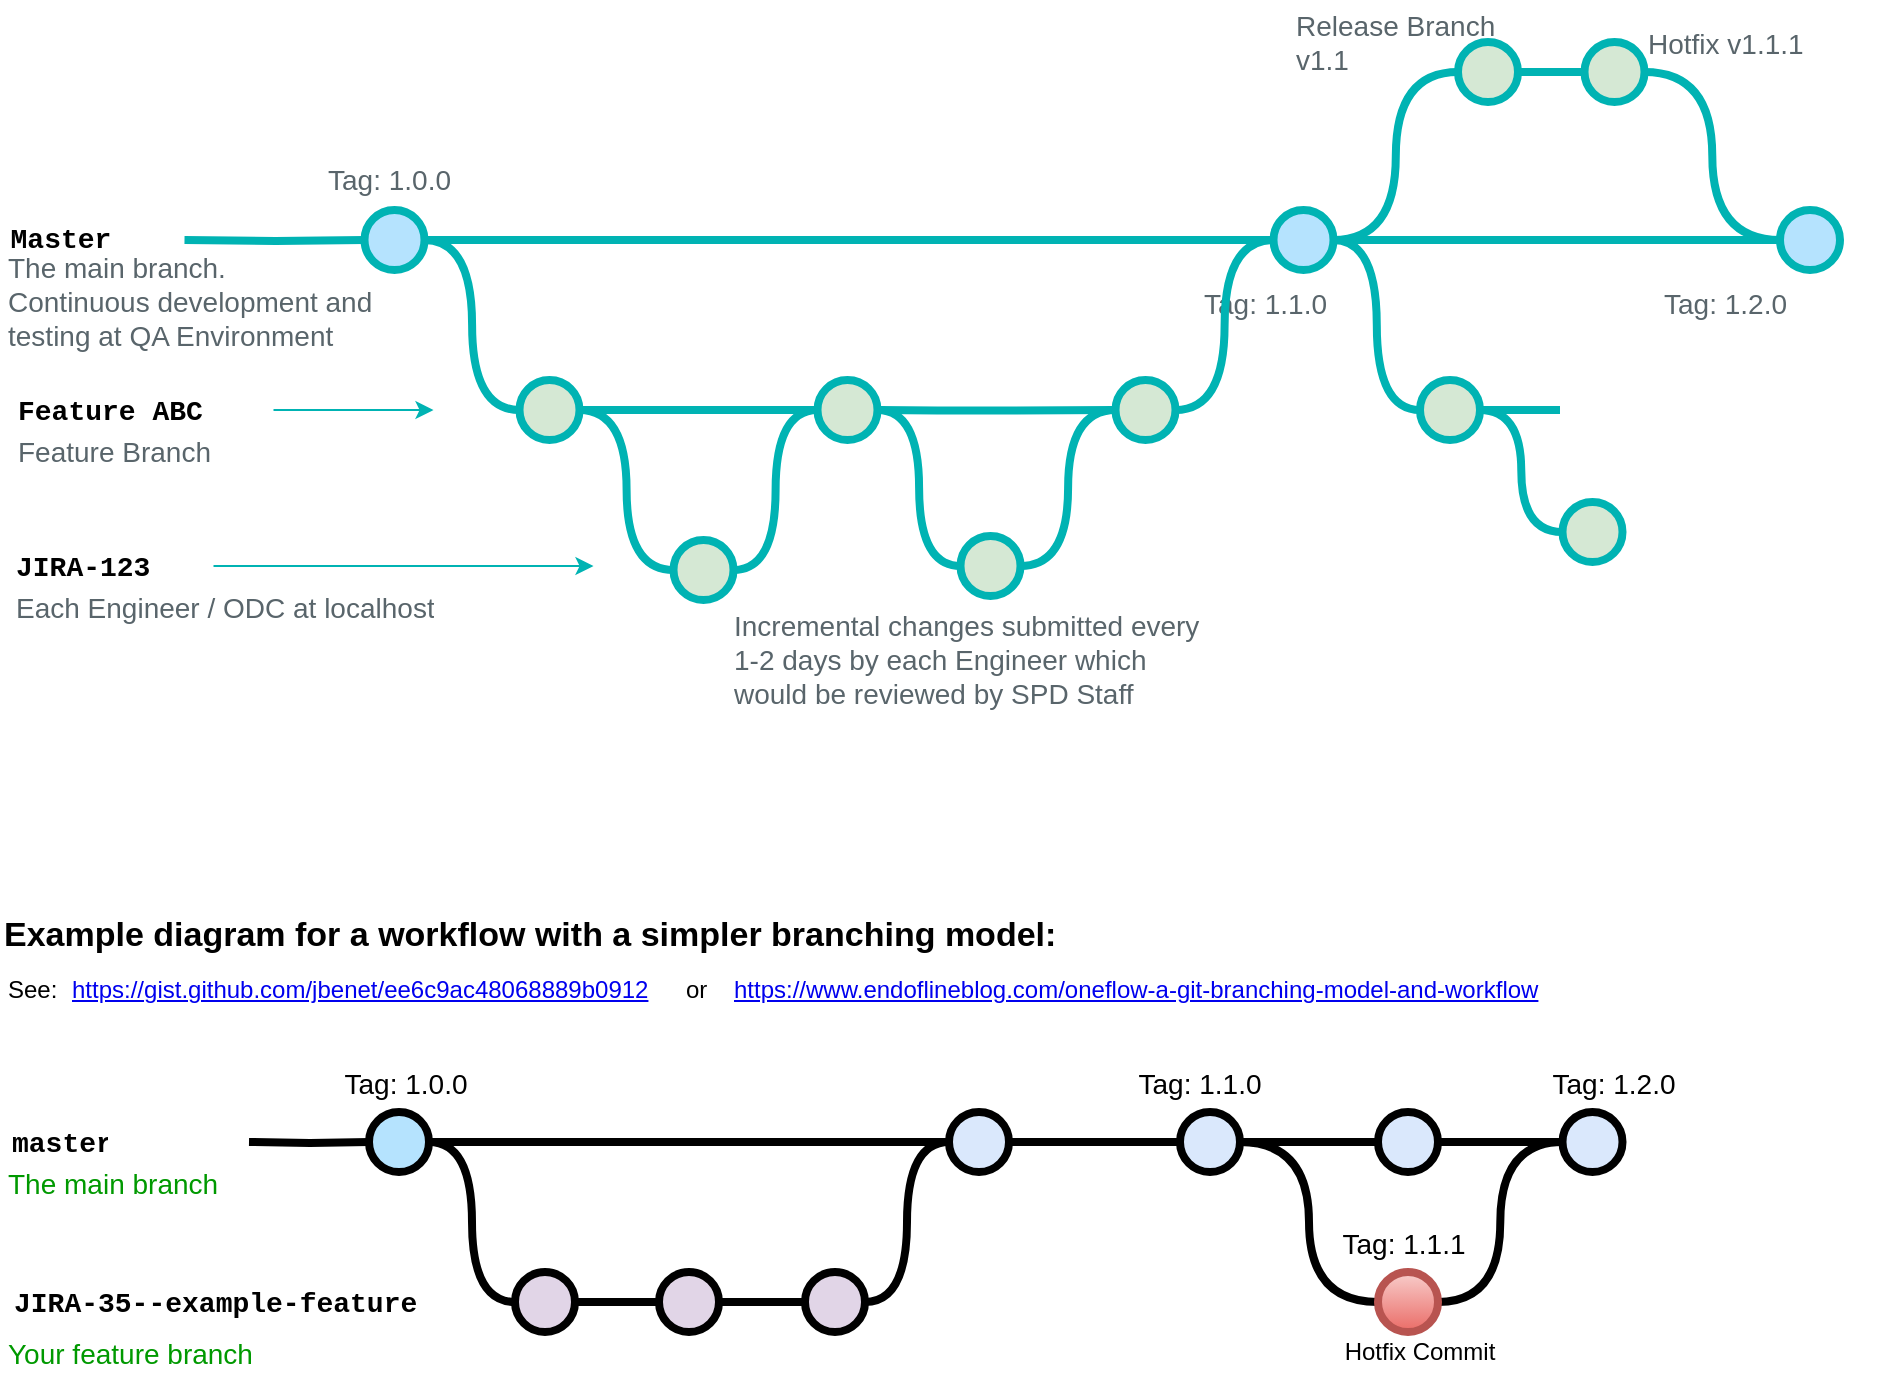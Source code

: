 <mxfile version="13.10.8" type="github"><diagram id="53IQXVl9icCSp_Kw3Ib1" name="Page-1"><mxGraphModel dx="1115" dy="465" grid="1" gridSize="10" guides="1" tooltips="1" connect="1" arrows="1" fold="1" page="1" pageScale="1" pageWidth="1100" pageHeight="850" math="0" shadow="0"><root><mxCell id="0"/><mxCell id="1" parent="0"/><mxCell id="uWUnNED6HEl2aK5fdaIb-8" value="" style="edgeStyle=orthogonalEdgeStyle;rounded=0;html=1;jettySize=auto;orthogonalLoop=1;plain-blue;endArrow=none;endFill=0;strokeWidth=4;strokeColor=#00B3B3;entryX=0;entryY=0.5;entryDx=0;entryDy=0;entryPerimeter=0;" parent="1" source="uWUnNED6HEl2aK5fdaIb-10" target="uWUnNED6HEl2aK5fdaIb-11" edge="1"><mxGeometry x="292.25" y="249" as="geometry"><mxPoint x="452.25" y="249" as="targetPoint"/></mxGeometry></mxCell><mxCell id="uWUnNED6HEl2aK5fdaIb-9" style="edgeStyle=orthogonalEdgeStyle;curved=1;rounded=0;html=1;exitX=1;exitY=0.5;exitPerimeter=0;entryX=0;entryY=0.5;entryPerimeter=0;endArrow=none;endFill=0;jettySize=auto;orthogonalLoop=1;strokeWidth=4;fontSize=15;strokeColor=#00B3B3;" parent="1" source="uWUnNED6HEl2aK5fdaIb-10" target="uWUnNED6HEl2aK5fdaIb-15" edge="1"><mxGeometry relative="1" as="geometry"/></mxCell><mxCell id="uWUnNED6HEl2aK5fdaIb-10" value="" style="verticalLabelPosition=bottom;verticalAlign=top;html=1;strokeWidth=4;shape=mxgraph.flowchart.on-page_reference;plain-blue;gradientColor=none;fillColor=#B5E3Fe;strokeColor=#00B3B3;" parent="1" vertex="1"><mxGeometry x="262.25" y="234" width="30" height="30" as="geometry"/></mxCell><mxCell id="uWUnNED6HEl2aK5fdaIb-80" value="" style="edgeStyle=orthogonalEdgeStyle;curved=1;rounded=0;orthogonalLoop=1;jettySize=auto;html=1;endArrow=none;endFill=0;strokeWidth=4;entryX=0;entryY=0.5;entryDx=0;entryDy=0;entryPerimeter=0;strokeColor=#00B3B3;" parent="1" source="uWUnNED6HEl2aK5fdaIb-11" target="uWUnNED6HEl2aK5fdaIb-109" edge="1"><mxGeometry relative="1" as="geometry"><mxPoint x="734.5" y="249" as="targetPoint"/></mxGeometry></mxCell><mxCell id="uWUnNED6HEl2aK5fdaIb-11" value="" style="verticalLabelPosition=bottom;verticalAlign=top;html=1;strokeWidth=4;shape=mxgraph.flowchart.on-page_reference;plain-blue;gradientColor=none;strokeColor=#00B3B3;fillColor=#B5E3FE;" parent="1" vertex="1"><mxGeometry x="716.75" y="234" width="30" height="30" as="geometry"/></mxCell><mxCell id="uWUnNED6HEl2aK5fdaIb-109" value="" style="verticalLabelPosition=bottom;verticalAlign=top;html=1;strokeWidth=4;shape=mxgraph.flowchart.on-page_reference;plain-blue;gradientColor=none;strokeColor=#00B3B3;fillColor=#B5E3FE;" parent="1" vertex="1"><mxGeometry x="970" y="234" width="30" height="30" as="geometry"/></mxCell><mxCell id="uWUnNED6HEl2aK5fdaIb-12" value="" style="edgeStyle=orthogonalEdgeStyle;rounded=0;html=1;jettySize=auto;orthogonalLoop=1;strokeWidth=4;endArrow=none;endFill=0;strokeColor=#00B3B3;" parent="1" target="uWUnNED6HEl2aK5fdaIb-10" edge="1"><mxGeometry x="192.25" y="249" as="geometry"><mxPoint x="172.25" y="249" as="sourcePoint"/></mxGeometry></mxCell><mxCell id="uWUnNED6HEl2aK5fdaIb-13" value="Master" style="text;html=1;strokeColor=none;fillColor=none;align=center;verticalAlign=middle;whiteSpace=wrap;overflow=hidden;fontSize=14;fontStyle=1;fontFamily=Courier New;" parent="1" vertex="1"><mxGeometry x="80" y="228" width="60.5" height="42" as="geometry"/></mxCell><mxCell id="uWUnNED6HEl2aK5fdaIb-14" style="edgeStyle=orthogonalEdgeStyle;curved=1;rounded=0;html=1;exitX=1;exitY=0.5;exitPerimeter=0;endArrow=none;endFill=0;jettySize=auto;orthogonalLoop=1;strokeWidth=4;fontSize=15;strokeColor=#00B3B3;" parent="1" source="uWUnNED6HEl2aK5fdaIb-15" target="uWUnNED6HEl2aK5fdaIb-17" edge="1"><mxGeometry relative="1" as="geometry"/></mxCell><mxCell id="uWUnNED6HEl2aK5fdaIb-15" value="" style="verticalLabelPosition=bottom;verticalAlign=top;html=1;strokeWidth=4;shape=mxgraph.flowchart.on-page_reference;plain-purple;gradientColor=none;strokeColor=#00B3B3;fillColor=#D5E8D4;" parent="1" vertex="1"><mxGeometry x="339.75" y="319" width="30" height="30" as="geometry"/></mxCell><mxCell id="uWUnNED6HEl2aK5fdaIb-17" value="" style="verticalLabelPosition=bottom;verticalAlign=top;html=1;strokeWidth=4;shape=mxgraph.flowchart.on-page_reference;plain-purple;gradientColor=none;strokeColor=#00B3B3;fillColor=#D5E8D4;" parent="1" vertex="1"><mxGeometry x="488.75" y="319" width="30" height="30" as="geometry"/></mxCell><mxCell id="uWUnNED6HEl2aK5fdaIb-20" value="Feature ABC" style="text;html=1;strokeColor=none;fillColor=none;align=left;verticalAlign=middle;whiteSpace=wrap;overflow=hidden;fontSize=14;fontStyle=1;fontFamily=Courier New;" parent="1" vertex="1"><mxGeometry x="86.75" y="324" width="240" height="20" as="geometry"/></mxCell><mxCell id="uWUnNED6HEl2aK5fdaIb-75" style="edgeStyle=orthogonalEdgeStyle;rounded=0;orthogonalLoop=1;jettySize=auto;html=1;entryX=1;entryY=0.5;entryDx=0;entryDy=0;entryPerimeter=0;endArrow=none;endFill=0;strokeWidth=4;curved=1;strokeColor=#00B3B3;" parent="1" source="uWUnNED6HEl2aK5fdaIb-69" target="uWUnNED6HEl2aK5fdaIb-15" edge="1"><mxGeometry relative="1" as="geometry"/></mxCell><mxCell id="uWUnNED6HEl2aK5fdaIb-69" value="" style="verticalLabelPosition=bottom;verticalAlign=top;html=1;strokeWidth=4;shape=mxgraph.flowchart.on-page_reference;plain-purple;gradientColor=none;strokeColor=#00B3B3;fillColor=#D5E8D4;" parent="1" vertex="1"><mxGeometry x="416.75" y="399" width="30" height="30" as="geometry"/></mxCell><mxCell id="uWUnNED6HEl2aK5fdaIb-76" value="JIRA-123" style="text;html=1;strokeColor=none;fillColor=none;align=left;verticalAlign=middle;whiteSpace=wrap;overflow=hidden;fontSize=14;fontStyle=1;fontFamily=Courier New;" parent="1" vertex="1"><mxGeometry x="85.75" y="402" width="91" height="20" as="geometry"/></mxCell><mxCell id="uWUnNED6HEl2aK5fdaIb-87" value="Each Engineer / ODC at localhost" style="text;html=1;strokeColor=none;fillColor=none;align=left;verticalAlign=middle;whiteSpace=wrap;overflow=hidden;fontSize=14;fontStyle=0;fontColor=#59656B;" parent="1" vertex="1"><mxGeometry x="85.75" y="422" width="240" height="20" as="geometry"/></mxCell><mxCell id="uWUnNED6HEl2aK5fdaIb-89" value="Feature Branch" style="text;html=1;strokeColor=none;fillColor=none;align=left;verticalAlign=middle;whiteSpace=wrap;overflow=hidden;fontSize=14;fontStyle=0;fontColor=#59656B;" parent="1" vertex="1"><mxGeometry x="86.75" y="344" width="240" height="20" as="geometry"/></mxCell><mxCell id="uWUnNED6HEl2aK5fdaIb-90" value="The main branch. &lt;br&gt;Continuous development and testing at QA Environment" style="text;html=1;strokeColor=none;fillColor=none;align=left;verticalAlign=middle;whiteSpace=wrap;overflow=hidden;fontSize=14;fontStyle=0;fontColor=#59656B;" parent="1" vertex="1"><mxGeometry x="82.25" y="249" width="187.75" height="62" as="geometry"/></mxCell><mxCell id="uWUnNED6HEl2aK5fdaIb-92" value="" style="endArrow=classic;html=1;strokeWidth=1;fontFamily=Courier New;fontColor=#009900;strokeColor=#00B3B3;" parent="1" edge="1"><mxGeometry width="50" height="50" relative="1" as="geometry"><mxPoint x="186.75" y="412" as="sourcePoint"/><mxPoint x="376.75" y="412" as="targetPoint"/></mxGeometry></mxCell><mxCell id="uWUnNED6HEl2aK5fdaIb-93" value="" style="endArrow=classic;html=1;strokeWidth=1;fontFamily=Courier New;fontColor=#009900;strokeColor=#00B3B3;" parent="1" edge="1"><mxGeometry width="50" height="50" relative="1" as="geometry"><mxPoint x="216.75" y="334" as="sourcePoint"/><mxPoint x="296.75" y="334" as="targetPoint"/></mxGeometry></mxCell><mxCell id="uWUnNED6HEl2aK5fdaIb-101" value="Tag: 1.1.0" style="text;html=1;strokeColor=none;fillColor=none;align=left;verticalAlign=middle;whiteSpace=wrap;overflow=hidden;fontSize=14;fontStyle=0;fontColor=#59656B;" parent="1" vertex="1"><mxGeometry x="680" y="270" width="110" height="20" as="geometry"/></mxCell><mxCell id="uWUnNED6HEl2aK5fdaIb-103" value="Tag: 1.0.0" style="text;html=1;strokeColor=none;fillColor=none;align=left;verticalAlign=middle;whiteSpace=wrap;overflow=hidden;fontSize=14;fontStyle=0;fontColor=#59656B;" parent="1" vertex="1"><mxGeometry x="242.25" y="208" width="70" height="20" as="geometry"/></mxCell><mxCell id="uWUnNED6HEl2aK5fdaIb-116" value="Hotfix v1.1.1" style="text;html=1;strokeColor=none;fillColor=none;align=left;verticalAlign=middle;whiteSpace=wrap;overflow=hidden;fontSize=14;fontStyle=0;fontColor=#59656B;" parent="1" vertex="1"><mxGeometry x="902.25" y="140" width="107.75" height="20" as="geometry"/></mxCell><UserObject label="Example diagram for a workflow with a simpler branching model:" link="https://nvie.com/posts/a-successful-git-branching-model/" id="9hBKPDzoitwpIBdzFDQ7-6"><mxCell style="text;whiteSpace=wrap;html=1;fontStyle=1;fontSize=17;" parent="1" vertex="1"><mxGeometry x="80" y="580" width="542.25" height="30" as="geometry"/></mxCell></UserObject><UserObject label="&lt;a href=&quot;https://gist.github.com/jbenet/ee6c9ac48068889b0912&quot;&gt;https://gist.github.com/jbenet/ee6c9ac48068889b0912&lt;/a&gt;" link="https://gist.github.com/jbenet/ee6c9ac48068889b0912" id="9hBKPDzoitwpIBdzFDQ7-8"><mxCell style="text;whiteSpace=wrap;html=1;" parent="1" vertex="1"><mxGeometry x="114.25" y="610" width="298" height="20" as="geometry"/></mxCell></UserObject><UserObject label="See:" link="https://nvie.com/posts/a-successful-git-branching-model/" id="9hBKPDzoitwpIBdzFDQ7-10"><mxCell style="text;whiteSpace=wrap;html=1;" parent="1" vertex="1"><mxGeometry x="81.5" y="610" width="32.75" height="20" as="geometry"/></mxCell></UserObject><mxCell id="9hBKPDzoitwpIBdzFDQ7-23" value="" style="edgeStyle=orthogonalEdgeStyle;rounded=0;html=1;jettySize=auto;orthogonalLoop=1;plain-blue;endArrow=none;endFill=0;strokeWidth=4;strokeColor=#000000;" parent="1" source="9hBKPDzoitwpIBdzFDQ7-25" target="9hBKPDzoitwpIBdzFDQ7-26" edge="1"><mxGeometry x="294.5" y="700" as="geometry"/></mxCell><mxCell id="9hBKPDzoitwpIBdzFDQ7-24" style="edgeStyle=orthogonalEdgeStyle;curved=1;rounded=0;html=1;exitX=1;exitY=0.5;exitPerimeter=0;entryX=0;entryY=0.5;entryPerimeter=0;endArrow=none;endFill=0;jettySize=auto;orthogonalLoop=1;strokeWidth=4;fontSize=15;" parent="1" source="9hBKPDzoitwpIBdzFDQ7-25" target="9hBKPDzoitwpIBdzFDQ7-30" edge="1"><mxGeometry relative="1" as="geometry"/></mxCell><mxCell id="9hBKPDzoitwpIBdzFDQ7-25" value="" style="verticalLabelPosition=bottom;verticalAlign=top;html=1;strokeWidth=4;shape=mxgraph.flowchart.on-page_reference;plain-blue;gradientColor=none;fillColor=#B5E3Fe;strokeColor=#000000;" parent="1" vertex="1"><mxGeometry x="264.5" y="685" width="30" height="30" as="geometry"/></mxCell><mxCell id="9hBKPDzoitwpIBdzFDQ7-41" value="" style="edgeStyle=orthogonalEdgeStyle;curved=1;rounded=0;orthogonalLoop=1;jettySize=auto;html=1;endArrow=none;endFill=0;strokeWidth=4;fontFamily=Courier New;fontSize=16;" parent="1" source="9hBKPDzoitwpIBdzFDQ7-26" target="9hBKPDzoitwpIBdzFDQ7-40" edge="1"><mxGeometry relative="1" as="geometry"/></mxCell><mxCell id="9hBKPDzoitwpIBdzFDQ7-26" value="" style="verticalLabelPosition=bottom;verticalAlign=top;html=1;strokeWidth=4;shape=mxgraph.flowchart.on-page_reference;plain-blue;gradientColor=none;strokeColor=#000000;" parent="1" vertex="1"><mxGeometry x="554.5" y="685" width="30" height="30" as="geometry"/></mxCell><mxCell id="9hBKPDzoitwpIBdzFDQ7-43" value="" style="edgeStyle=orthogonalEdgeStyle;curved=1;rounded=0;orthogonalLoop=1;jettySize=auto;html=1;endArrow=none;endFill=0;strokeWidth=4;fontFamily=Courier New;fontSize=16;" parent="1" source="9hBKPDzoitwpIBdzFDQ7-40" target="9hBKPDzoitwpIBdzFDQ7-42" edge="1"><mxGeometry relative="1" as="geometry"/></mxCell><mxCell id="9hBKPDzoitwpIBdzFDQ7-52" value="" style="edgeStyle=orthogonalEdgeStyle;curved=1;rounded=0;orthogonalLoop=1;jettySize=auto;html=1;endArrow=none;endFill=0;strokeWidth=4;fontFamily=Courier New;fontSize=16;entryX=0;entryY=0.5;entryDx=0;entryDy=0;entryPerimeter=0;" parent="1" source="9hBKPDzoitwpIBdzFDQ7-40" target="9hBKPDzoitwpIBdzFDQ7-50" edge="1"><mxGeometry relative="1" as="geometry"><mxPoint x="679.5" y="795" as="targetPoint"/></mxGeometry></mxCell><mxCell id="9hBKPDzoitwpIBdzFDQ7-40" value="" style="verticalLabelPosition=bottom;verticalAlign=top;html=1;strokeWidth=4;shape=mxgraph.flowchart.on-page_reference;plain-blue;gradientColor=none;strokeColor=#000000;" parent="1" vertex="1"><mxGeometry x="670" y="685" width="30" height="30" as="geometry"/></mxCell><mxCell id="9hBKPDzoitwpIBdzFDQ7-56" value="" style="edgeStyle=orthogonalEdgeStyle;curved=1;rounded=0;orthogonalLoop=1;jettySize=auto;html=1;endArrow=none;endFill=0;strokeWidth=4;fontFamily=Courier New;fontSize=16;" parent="1" source="9hBKPDzoitwpIBdzFDQ7-42" target="9hBKPDzoitwpIBdzFDQ7-55" edge="1"><mxGeometry relative="1" as="geometry"/></mxCell><mxCell id="9hBKPDzoitwpIBdzFDQ7-42" value="" style="verticalLabelPosition=bottom;verticalAlign=top;html=1;strokeWidth=4;shape=mxgraph.flowchart.on-page_reference;plain-blue;gradientColor=none;strokeColor=#000000;" parent="1" vertex="1"><mxGeometry x="769" y="685" width="30" height="30" as="geometry"/></mxCell><mxCell id="9hBKPDzoitwpIBdzFDQ7-55" value="" style="verticalLabelPosition=bottom;verticalAlign=top;html=1;strokeWidth=4;shape=mxgraph.flowchart.on-page_reference;plain-blue;gradientColor=none;strokeColor=#000000;" parent="1" vertex="1"><mxGeometry x="861.25" y="685" width="30" height="30" as="geometry"/></mxCell><mxCell id="9hBKPDzoitwpIBdzFDQ7-27" value="" style="edgeStyle=orthogonalEdgeStyle;rounded=0;html=1;jettySize=auto;orthogonalLoop=1;strokeWidth=4;endArrow=none;endFill=0;" parent="1" target="9hBKPDzoitwpIBdzFDQ7-25" edge="1"><mxGeometry x="194.5" y="700" as="geometry"><mxPoint x="204.5" y="700" as="sourcePoint"/></mxGeometry></mxCell><mxCell id="9hBKPDzoitwpIBdzFDQ7-28" value="master" style="text;html=1;strokeColor=none;fillColor=none;align=center;verticalAlign=middle;whiteSpace=wrap;overflow=hidden;fontSize=14;fontStyle=1;fontFamily=Courier New;" parent="1" vertex="1"><mxGeometry x="84.5" y="690" width="50" height="20" as="geometry"/></mxCell><mxCell id="9hBKPDzoitwpIBdzFDQ7-29" style="edgeStyle=orthogonalEdgeStyle;curved=1;rounded=0;html=1;exitX=1;exitY=0.5;exitPerimeter=0;entryX=0;entryY=0.5;entryPerimeter=0;endArrow=none;endFill=0;jettySize=auto;orthogonalLoop=1;strokeWidth=4;fontSize=15;" parent="1" source="9hBKPDzoitwpIBdzFDQ7-30" target="9hBKPDzoitwpIBdzFDQ7-32" edge="1"><mxGeometry relative="1" as="geometry"/></mxCell><mxCell id="9hBKPDzoitwpIBdzFDQ7-30" value="" style="verticalLabelPosition=bottom;verticalAlign=top;html=1;strokeWidth=4;shape=mxgraph.flowchart.on-page_reference;plain-purple;gradientColor=none;strokeColor=#000000;" parent="1" vertex="1"><mxGeometry x="337.5" y="765" width="30" height="30" as="geometry"/></mxCell><mxCell id="9hBKPDzoitwpIBdzFDQ7-31" style="edgeStyle=orthogonalEdgeStyle;curved=1;rounded=0;html=1;exitX=1;exitY=0.5;exitPerimeter=0;entryX=0;entryY=0.5;entryPerimeter=0;endArrow=none;endFill=0;jettySize=auto;orthogonalLoop=1;strokeWidth=4;fontSize=15;" parent="1" source="9hBKPDzoitwpIBdzFDQ7-32" target="9hBKPDzoitwpIBdzFDQ7-34" edge="1"><mxGeometry relative="1" as="geometry"/></mxCell><mxCell id="9hBKPDzoitwpIBdzFDQ7-32" value="" style="verticalLabelPosition=bottom;verticalAlign=top;html=1;strokeWidth=4;shape=mxgraph.flowchart.on-page_reference;plain-purple;gradientColor=none;strokeColor=#000000;" parent="1" vertex="1"><mxGeometry x="409.5" y="765" width="30" height="30" as="geometry"/></mxCell><mxCell id="9hBKPDzoitwpIBdzFDQ7-33" style="edgeStyle=orthogonalEdgeStyle;curved=1;rounded=0;html=1;exitX=1;exitY=0.5;exitPerimeter=0;entryX=0;entryY=0.5;entryPerimeter=0;endArrow=none;endFill=0;jettySize=auto;orthogonalLoop=1;strokeWidth=4;fontSize=15;" parent="1" source="9hBKPDzoitwpIBdzFDQ7-34" target="9hBKPDzoitwpIBdzFDQ7-26" edge="1"><mxGeometry relative="1" as="geometry"/></mxCell><mxCell id="9hBKPDzoitwpIBdzFDQ7-34" value="" style="verticalLabelPosition=bottom;verticalAlign=top;html=1;strokeWidth=4;shape=mxgraph.flowchart.on-page_reference;plain-purple;gradientColor=none;strokeColor=#000000;" parent="1" vertex="1"><mxGeometry x="482.5" y="765" width="30" height="30" as="geometry"/></mxCell><mxCell id="9hBKPDzoitwpIBdzFDQ7-35" value="JIRA-35--example-feature" style="text;html=1;strokeColor=none;fillColor=none;align=left;verticalAlign=middle;whiteSpace=wrap;overflow=hidden;fontSize=14;fontStyle=1;fontFamily=Courier New;" parent="1" vertex="1"><mxGeometry x="84.5" y="770" width="240" height="20" as="geometry"/></mxCell><mxCell id="9hBKPDzoitwpIBdzFDQ7-37" value="The main branch&lt;br&gt;" style="text;html=1;strokeColor=none;fillColor=none;align=left;verticalAlign=middle;whiteSpace=wrap;overflow=hidden;fontSize=14;fontStyle=0;fontColor=#009900;" parent="1" vertex="1"><mxGeometry x="82.25" y="710" width="132.25" height="20" as="geometry"/></mxCell><mxCell id="9hBKPDzoitwpIBdzFDQ7-38" value="Your feature branch" style="text;html=1;strokeColor=none;fillColor=none;align=left;verticalAlign=middle;whiteSpace=wrap;overflow=hidden;fontSize=14;fontStyle=0;fontColor=#009900;" parent="1" vertex="1"><mxGeometry x="82.25" y="795" width="202.25" height="20" as="geometry"/></mxCell><mxCell id="9hBKPDzoitwpIBdzFDQ7-39" value="Tag: 1.0.0" style="text;html=1;strokeColor=none;fillColor=none;align=center;verticalAlign=middle;whiteSpace=wrap;overflow=hidden;fontSize=14;" parent="1" vertex="1"><mxGeometry x="248.38" y="660" width="70" height="20" as="geometry"/></mxCell><mxCell id="9hBKPDzoitwpIBdzFDQ7-44" value="Tag: 1.1.0" style="text;html=1;strokeColor=none;fillColor=none;align=center;verticalAlign=middle;whiteSpace=wrap;overflow=hidden;fontSize=14;" parent="1" vertex="1"><mxGeometry x="644.5" y="660" width="70" height="20" as="geometry"/></mxCell><UserObject label="&lt;a href=&quot;https://www.endoflineblog.com/oneflow-a-git-branching-model-and-workflow&quot;&gt;https://www.endoflineblog.com/oneflow-a-git-branching-model-and-workflow&lt;/a&gt;" link="https://www.endoflineblog.com/oneflow-a-git-branching-model-and-workflow" id="9hBKPDzoitwpIBdzFDQ7-45"><mxCell style="text;whiteSpace=wrap;html=1;" parent="1" vertex="1"><mxGeometry x="444.5" y="610" width="413.75" height="20" as="geometry"/></mxCell></UserObject><UserObject label="or" link="https://nvie.com/posts/a-successful-git-branching-model/" id="9hBKPDzoitwpIBdzFDQ7-46"><mxCell style="text;whiteSpace=wrap;html=1;" parent="1" vertex="1"><mxGeometry x="420.62" y="610" width="11.63" height="20" as="geometry"/></mxCell></UserObject><mxCell id="9hBKPDzoitwpIBdzFDQ7-54" value="" style="edgeStyle=orthogonalEdgeStyle;curved=1;rounded=0;orthogonalLoop=1;jettySize=auto;html=1;endArrow=none;endFill=0;strokeWidth=4;fontFamily=Courier New;fontSize=16;entryX=0;entryY=0.5;entryDx=0;entryDy=0;entryPerimeter=0;" parent="1" source="9hBKPDzoitwpIBdzFDQ7-50" target="9hBKPDzoitwpIBdzFDQ7-55" edge="1"><mxGeometry relative="1" as="geometry"><mxPoint x="892.25" y="780" as="targetPoint"/></mxGeometry></mxCell><mxCell id="9hBKPDzoitwpIBdzFDQ7-50" value="" style="verticalLabelPosition=bottom;verticalAlign=top;html=1;strokeWidth=4;shape=mxgraph.flowchart.on-page_reference;plain-blue;gradientColor=#EA6B66;strokeColor=#B85450;fillColor=#F8CECC;" parent="1" vertex="1"><mxGeometry x="769" y="765" width="30" height="30" as="geometry"/></mxCell><mxCell id="9hBKPDzoitwpIBdzFDQ7-58" value="Hotfix Commit" style="text;html=1;strokeColor=none;fillColor=none;align=center;verticalAlign=middle;whiteSpace=wrap;overflow=hidden;" parent="1" vertex="1"><mxGeometry x="749.5" y="790" width="80" height="30" as="geometry"/></mxCell><mxCell id="9hBKPDzoitwpIBdzFDQ7-59" value="Tag: 1.1.1" style="text;html=1;strokeColor=none;fillColor=none;align=center;verticalAlign=middle;whiteSpace=wrap;overflow=hidden;fontSize=14;" parent="1" vertex="1"><mxGeometry x="746.75" y="740" width="70" height="20" as="geometry"/></mxCell><mxCell id="9hBKPDzoitwpIBdzFDQ7-60" value="Tag: 1.2.0" style="text;html=1;strokeColor=none;fillColor=none;align=center;verticalAlign=middle;whiteSpace=wrap;overflow=hidden;fontSize=14;" parent="1" vertex="1"><mxGeometry x="852.25" y="660" width="70" height="20" as="geometry"/></mxCell><mxCell id="82bYo6mPeNaumZ9B73W6-1" style="edgeStyle=orthogonalEdgeStyle;rounded=0;orthogonalLoop=1;jettySize=auto;html=1;entryX=0;entryY=0.5;entryDx=0;entryDy=0;entryPerimeter=0;endArrow=none;endFill=0;strokeWidth=4;curved=1;exitX=1;exitY=0.5;exitDx=0;exitDy=0;exitPerimeter=0;strokeColor=#00B3B3;" parent="1" source="uWUnNED6HEl2aK5fdaIb-69" target="uWUnNED6HEl2aK5fdaIb-17" edge="1"><mxGeometry relative="1" as="geometry"><mxPoint x="447" y="408" as="sourcePoint"/><mxPoint x="379.75" y="344" as="targetPoint"/></mxGeometry></mxCell><mxCell id="82bYo6mPeNaumZ9B73W6-2" style="edgeStyle=orthogonalEdgeStyle;rounded=0;orthogonalLoop=1;jettySize=auto;html=1;endArrow=none;endFill=0;strokeWidth=4;curved=1;entryX=1;entryY=0.5;entryDx=0;entryDy=0;entryPerimeter=0;strokeColor=#00B3B3;" parent="1" source="82bYo6mPeNaumZ9B73W6-3" target="uWUnNED6HEl2aK5fdaIb-17" edge="1"><mxGeometry relative="1" as="geometry"><mxPoint x="550" y="358" as="targetPoint"/></mxGeometry></mxCell><mxCell id="82bYo6mPeNaumZ9B73W6-3" value="" style="verticalLabelPosition=bottom;verticalAlign=top;html=1;strokeWidth=4;shape=mxgraph.flowchart.on-page_reference;plain-purple;gradientColor=none;strokeColor=#00B3B3;fillColor=#D5E8D4;" parent="1" vertex="1"><mxGeometry x="560.25" y="397" width="30" height="30" as="geometry"/></mxCell><mxCell id="82bYo6mPeNaumZ9B73W6-4" style="edgeStyle=orthogonalEdgeStyle;rounded=0;orthogonalLoop=1;jettySize=auto;html=1;entryX=0;entryY=0.5;entryDx=0;entryDy=0;entryPerimeter=0;endArrow=none;endFill=0;strokeWidth=4;curved=1;exitX=1;exitY=0.5;exitDx=0;exitDy=0;exitPerimeter=0;strokeColor=#00B3B3;" parent="1" source="82bYo6mPeNaumZ9B73W6-3" target="82bYo6mPeNaumZ9B73W6-6" edge="1"><mxGeometry relative="1" as="geometry"><mxPoint x="602.7" y="408" as="sourcePoint"/><mxPoint x="644.45" y="334" as="targetPoint"/></mxGeometry></mxCell><mxCell id="82bYo6mPeNaumZ9B73W6-5" style="edgeStyle=orthogonalEdgeStyle;curved=1;rounded=0;html=1;exitX=1;exitY=0.5;exitPerimeter=0;endArrow=none;endFill=0;jettySize=auto;orthogonalLoop=1;strokeWidth=4;fontSize=15;strokeColor=#00B3B3;" parent="1" target="82bYo6mPeNaumZ9B73W6-6" edge="1"><mxGeometry relative="1" as="geometry"><mxPoint x="518.75" y="334" as="sourcePoint"/></mxGeometry></mxCell><mxCell id="82bYo6mPeNaumZ9B73W6-6" value="" style="verticalLabelPosition=bottom;verticalAlign=top;html=1;strokeWidth=4;shape=mxgraph.flowchart.on-page_reference;plain-purple;gradientColor=none;strokeColor=#00B3B3;fillColor=#D5E8D4;" parent="1" vertex="1"><mxGeometry x="637.75" y="319" width="30" height="30" as="geometry"/></mxCell><mxCell id="82bYo6mPeNaumZ9B73W6-7" value="&lt;span style=&quot;text-align: center&quot;&gt;Incremental changes submitted every 1-2 days by each Engineer which would be reviewed by SPD Staff&lt;br&gt;&lt;/span&gt;" style="text;html=1;strokeColor=none;fillColor=none;align=left;verticalAlign=middle;whiteSpace=wrap;overflow=hidden;fontSize=14;fontStyle=0;fontColor=#59656B;" parent="1" vertex="1"><mxGeometry x="444.5" y="418" width="235.5" height="81" as="geometry"/></mxCell><mxCell id="82bYo6mPeNaumZ9B73W6-8" style="edgeStyle=orthogonalEdgeStyle;rounded=0;orthogonalLoop=1;jettySize=auto;html=1;entryX=0;entryY=0.5;entryDx=0;entryDy=0;entryPerimeter=0;endArrow=none;endFill=0;strokeWidth=4;curved=1;exitX=1;exitY=0.5;exitDx=0;exitDy=0;exitPerimeter=0;strokeColor=#00B3B3;" parent="1" source="82bYo6mPeNaumZ9B73W6-6" target="uWUnNED6HEl2aK5fdaIb-11" edge="1"><mxGeometry relative="1" as="geometry"><mxPoint x="670" y="338" as="sourcePoint"/><mxPoint x="647.75" y="344" as="targetPoint"/></mxGeometry></mxCell><mxCell id="82bYo6mPeNaumZ9B73W6-9" value="" style="verticalLabelPosition=bottom;verticalAlign=top;html=1;strokeWidth=4;shape=mxgraph.flowchart.on-page_reference;plain-purple;gradientColor=none;strokeColor=#00B3B3;fillColor=#D5E8D4;" parent="1" vertex="1"><mxGeometry x="809" y="150" width="30" height="30" as="geometry"/></mxCell><mxCell id="82bYo6mPeNaumZ9B73W6-10" style="edgeStyle=orthogonalEdgeStyle;rounded=0;orthogonalLoop=1;jettySize=auto;html=1;entryX=0;entryY=0.5;entryDx=0;entryDy=0;entryPerimeter=0;endArrow=none;endFill=0;strokeWidth=4;curved=1;exitX=1;exitY=0.5;exitDx=0;exitDy=0;exitPerimeter=0;strokeColor=#00B3B3;" parent="1" source="uWUnNED6HEl2aK5fdaIb-11" target="82bYo6mPeNaumZ9B73W6-9" edge="1"><mxGeometry relative="1" as="geometry"><mxPoint x="677.75" y="344" as="sourcePoint"/><mxPoint x="726.75" y="259" as="targetPoint"/></mxGeometry></mxCell><mxCell id="82bYo6mPeNaumZ9B73W6-11" value="&lt;span style=&quot;text-align: center&quot;&gt;Release Branch&lt;br&gt;v1.1&lt;br&gt;&lt;/span&gt;" style="text;html=1;strokeColor=none;fillColor=none;align=left;verticalAlign=middle;whiteSpace=wrap;overflow=hidden;fontSize=14;fontStyle=0;fontColor=#59656B;" parent="1" vertex="1"><mxGeometry x="726.25" y="129.5" width="103.25" height="41" as="geometry"/></mxCell><mxCell id="82bYo6mPeNaumZ9B73W6-12" value="" style="verticalLabelPosition=bottom;verticalAlign=top;html=1;strokeWidth=4;shape=mxgraph.flowchart.on-page_reference;plain-purple;gradientColor=none;strokeColor=#00B3B3;fillColor=#D5E8D4;" parent="1" vertex="1"><mxGeometry x="872.25" y="150" width="30" height="30" as="geometry"/></mxCell><mxCell id="82bYo6mPeNaumZ9B73W6-13" value="" style="edgeStyle=orthogonalEdgeStyle;curved=1;rounded=0;orthogonalLoop=1;jettySize=auto;html=1;endArrow=none;endFill=0;strokeWidth=4;exitX=1;exitY=0.5;exitDx=0;exitDy=0;exitPerimeter=0;entryX=0;entryY=0.5;entryDx=0;entryDy=0;entryPerimeter=0;strokeColor=#00B3B3;" parent="1" source="82bYo6mPeNaumZ9B73W6-9" target="82bYo6mPeNaumZ9B73W6-12" edge="1"><mxGeometry relative="1" as="geometry"><mxPoint x="870" y="165" as="targetPoint"/><mxPoint x="756.75" y="259" as="sourcePoint"/></mxGeometry></mxCell><mxCell id="82bYo6mPeNaumZ9B73W6-14" style="edgeStyle=orthogonalEdgeStyle;rounded=0;orthogonalLoop=1;jettySize=auto;html=1;entryX=1;entryY=0.5;entryDx=0;entryDy=0;entryPerimeter=0;endArrow=none;endFill=0;strokeWidth=4;curved=1;exitX=0;exitY=0.5;exitDx=0;exitDy=0;exitPerimeter=0;strokeColor=#00B3B3;" parent="1" source="uWUnNED6HEl2aK5fdaIb-109" target="82bYo6mPeNaumZ9B73W6-12" edge="1"><mxGeometry relative="1" as="geometry"><mxPoint x="756.75" y="259" as="sourcePoint"/><mxPoint x="819" y="175" as="targetPoint"/></mxGeometry></mxCell><mxCell id="82bYo6mPeNaumZ9B73W6-15" value="Tag: 1.2.0" style="text;html=1;strokeColor=none;fillColor=none;align=left;verticalAlign=middle;whiteSpace=wrap;overflow=hidden;fontSize=14;fontStyle=0;fontColor=#59656B;" parent="1" vertex="1"><mxGeometry x="910" y="270" width="110" height="20" as="geometry"/></mxCell><mxCell id="82bYo6mPeNaumZ9B73W6-17" value="" style="verticalLabelPosition=bottom;verticalAlign=top;html=1;strokeWidth=4;shape=mxgraph.flowchart.on-page_reference;plain-purple;gradientColor=none;strokeColor=#00B3B3;fillColor=#D5E8D4;" parent="1" vertex="1"><mxGeometry x="790" y="319" width="30" height="30" as="geometry"/></mxCell><mxCell id="82bYo6mPeNaumZ9B73W6-18" style="edgeStyle=orthogonalEdgeStyle;rounded=0;orthogonalLoop=1;jettySize=auto;html=1;entryX=0;entryY=0.5;entryDx=0;entryDy=0;entryPerimeter=0;endArrow=none;endFill=0;strokeWidth=4;curved=1;exitX=1;exitY=0.5;exitDx=0;exitDy=0;exitPerimeter=0;strokeColor=#00B3B3;" parent="1" source="uWUnNED6HEl2aK5fdaIb-11" target="82bYo6mPeNaumZ9B73W6-17" edge="1"><mxGeometry relative="1" as="geometry"><mxPoint x="756.75" y="259" as="sourcePoint"/><mxPoint x="819" y="175" as="targetPoint"/></mxGeometry></mxCell><mxCell id="82bYo6mPeNaumZ9B73W6-19" style="edgeStyle=orthogonalEdgeStyle;curved=1;rounded=0;html=1;exitX=1;exitY=0.5;exitPerimeter=0;endArrow=none;endFill=0;jettySize=auto;orthogonalLoop=1;strokeWidth=4;fontSize=15;exitDx=0;exitDy=0;strokeColor=#00B3B3;" parent="1" source="82bYo6mPeNaumZ9B73W6-17" edge="1"><mxGeometry relative="1" as="geometry"><mxPoint x="920" y="349" as="sourcePoint"/><mxPoint x="860" y="334" as="targetPoint"/></mxGeometry></mxCell><mxCell id="82bYo6mPeNaumZ9B73W6-20" style="edgeStyle=orthogonalEdgeStyle;rounded=0;orthogonalLoop=1;jettySize=auto;html=1;endArrow=none;endFill=0;strokeWidth=4;curved=1;exitX=1;exitY=0.5;exitDx=0;exitDy=0;exitPerimeter=0;entryX=0;entryY=0.5;entryDx=0;entryDy=0;entryPerimeter=0;strokeColor=#00B3B3;" parent="1" source="82bYo6mPeNaumZ9B73W6-17" target="82bYo6mPeNaumZ9B73W6-21" edge="1"><mxGeometry relative="1" as="geometry"><mxPoint x="820" y="383" as="sourcePoint"/><mxPoint x="860" y="390" as="targetPoint"/></mxGeometry></mxCell><mxCell id="82bYo6mPeNaumZ9B73W6-21" value="" style="verticalLabelPosition=bottom;verticalAlign=top;html=1;strokeWidth=4;shape=mxgraph.flowchart.on-page_reference;plain-purple;gradientColor=none;strokeColor=#00B3B3;fillColor=#D5E8D4;" parent="1" vertex="1"><mxGeometry x="861.25" y="380" width="30" height="30" as="geometry"/></mxCell></root></mxGraphModel></diagram></mxfile>